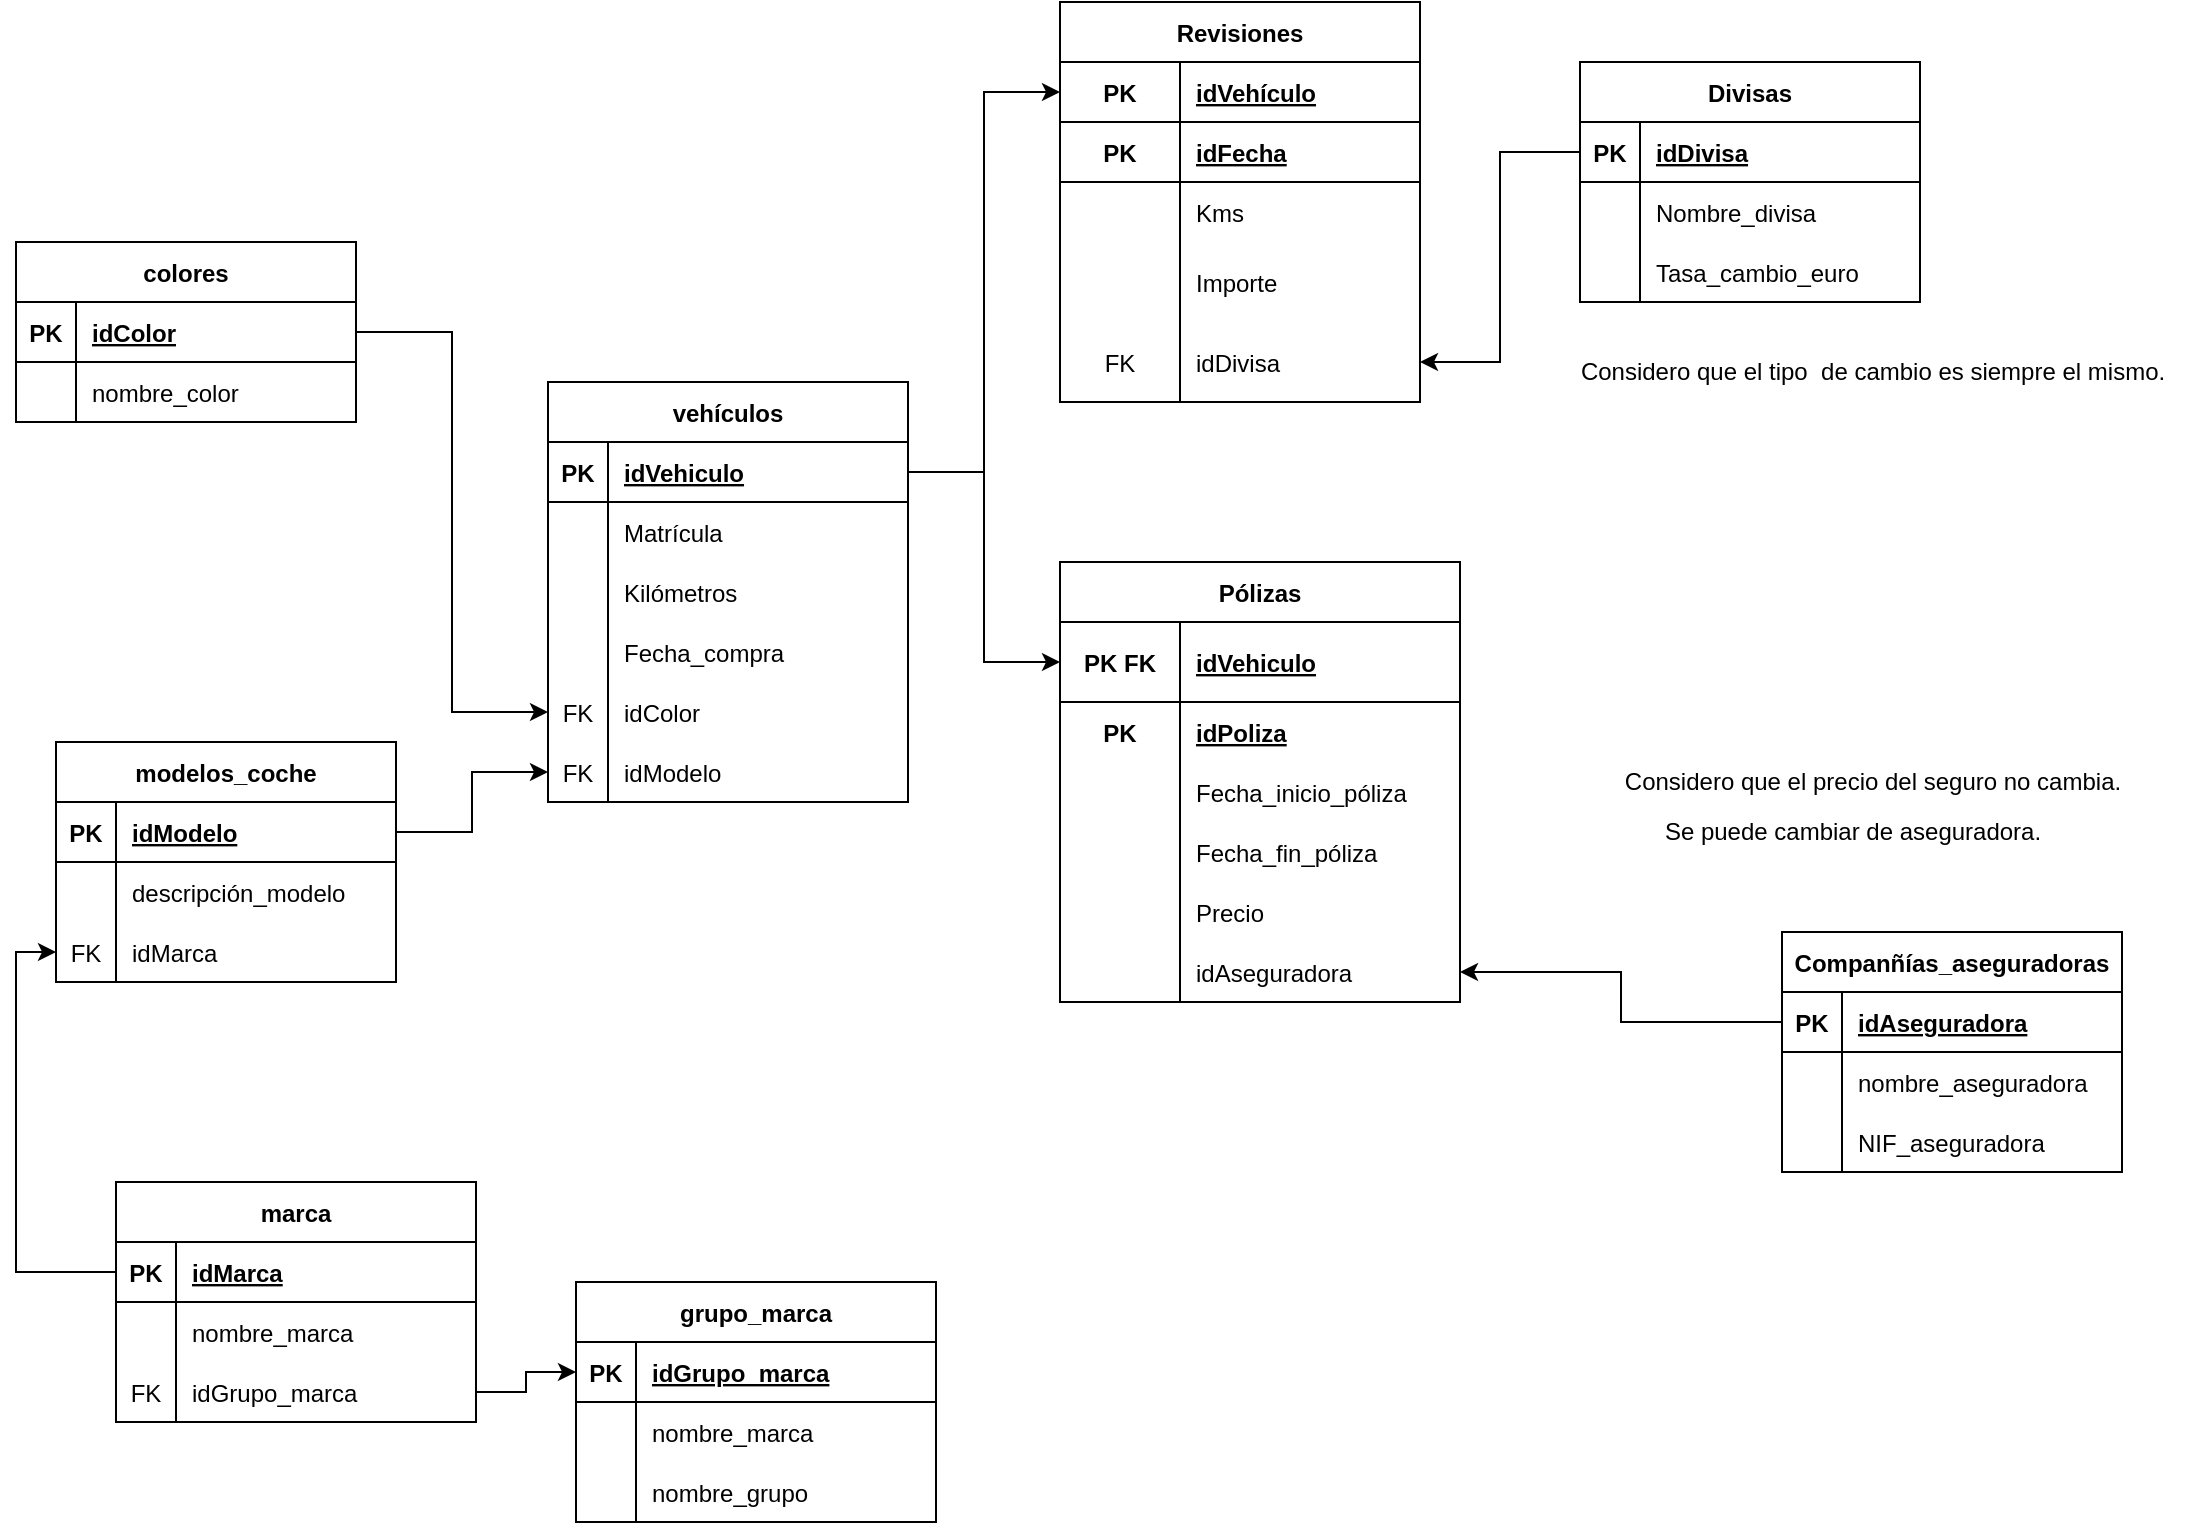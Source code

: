 <mxfile version="20.6.0" type="device"><diagram id="9M0oQ-GE_TepDPAATv48" name="Página-1"><mxGraphModel dx="1694" dy="961" grid="1" gridSize="10" guides="1" tooltips="1" connect="1" arrows="1" fold="1" page="1" pageScale="1" pageWidth="1169" pageHeight="827" math="0" shadow="0"><root><mxCell id="0"/><mxCell id="1" parent="0"/><mxCell id="S75rDJLfkWppwjzjZxan-27" value="vehículos" style="shape=table;startSize=30;container=1;collapsible=1;childLayout=tableLayout;fixedRows=1;rowLines=0;fontStyle=1;align=center;resizeLast=1;" parent="1" vertex="1"><mxGeometry x="343" y="220" width="180" height="210" as="geometry"/></mxCell><mxCell id="S75rDJLfkWppwjzjZxan-28" value="" style="shape=tableRow;horizontal=0;startSize=0;swimlaneHead=0;swimlaneBody=0;fillColor=none;collapsible=0;dropTarget=0;points=[[0,0.5],[1,0.5]];portConstraint=eastwest;top=0;left=0;right=0;bottom=1;" parent="S75rDJLfkWppwjzjZxan-27" vertex="1"><mxGeometry y="30" width="180" height="30" as="geometry"/></mxCell><mxCell id="S75rDJLfkWppwjzjZxan-29" value="PK" style="shape=partialRectangle;connectable=0;fillColor=none;top=0;left=0;bottom=0;right=0;fontStyle=1;overflow=hidden;" parent="S75rDJLfkWppwjzjZxan-28" vertex="1"><mxGeometry width="30" height="30" as="geometry"><mxRectangle width="30" height="30" as="alternateBounds"/></mxGeometry></mxCell><mxCell id="S75rDJLfkWppwjzjZxan-30" value="idVehiculo" style="shape=partialRectangle;connectable=0;fillColor=none;top=0;left=0;bottom=0;right=0;align=left;spacingLeft=6;fontStyle=5;overflow=hidden;" parent="S75rDJLfkWppwjzjZxan-28" vertex="1"><mxGeometry x="30" width="150" height="30" as="geometry"><mxRectangle width="150" height="30" as="alternateBounds"/></mxGeometry></mxCell><mxCell id="S75rDJLfkWppwjzjZxan-31" value="" style="shape=tableRow;horizontal=0;startSize=0;swimlaneHead=0;swimlaneBody=0;fillColor=none;collapsible=0;dropTarget=0;points=[[0,0.5],[1,0.5]];portConstraint=eastwest;top=0;left=0;right=0;bottom=0;" parent="S75rDJLfkWppwjzjZxan-27" vertex="1"><mxGeometry y="60" width="180" height="30" as="geometry"/></mxCell><mxCell id="S75rDJLfkWppwjzjZxan-32" value="" style="shape=partialRectangle;connectable=0;fillColor=none;top=0;left=0;bottom=0;right=0;editable=1;overflow=hidden;" parent="S75rDJLfkWppwjzjZxan-31" vertex="1"><mxGeometry width="30" height="30" as="geometry"><mxRectangle width="30" height="30" as="alternateBounds"/></mxGeometry></mxCell><mxCell id="S75rDJLfkWppwjzjZxan-33" value="Matrícula" style="shape=partialRectangle;connectable=0;fillColor=none;top=0;left=0;bottom=0;right=0;align=left;spacingLeft=6;overflow=hidden;" parent="S75rDJLfkWppwjzjZxan-31" vertex="1"><mxGeometry x="30" width="150" height="30" as="geometry"><mxRectangle width="150" height="30" as="alternateBounds"/></mxGeometry></mxCell><mxCell id="S75rDJLfkWppwjzjZxan-89" value="" style="shape=tableRow;horizontal=0;startSize=0;swimlaneHead=0;swimlaneBody=0;fillColor=none;collapsible=0;dropTarget=0;points=[[0,0.5],[1,0.5]];portConstraint=eastwest;top=0;left=0;right=0;bottom=0;" parent="S75rDJLfkWppwjzjZxan-27" vertex="1"><mxGeometry y="90" width="180" height="30" as="geometry"/></mxCell><mxCell id="S75rDJLfkWppwjzjZxan-90" value="" style="shape=partialRectangle;connectable=0;fillColor=none;top=0;left=0;bottom=0;right=0;editable=1;overflow=hidden;" parent="S75rDJLfkWppwjzjZxan-89" vertex="1"><mxGeometry width="30" height="30" as="geometry"><mxRectangle width="30" height="30" as="alternateBounds"/></mxGeometry></mxCell><mxCell id="S75rDJLfkWppwjzjZxan-91" value="Kilómetros" style="shape=partialRectangle;connectable=0;fillColor=none;top=0;left=0;bottom=0;right=0;align=left;spacingLeft=6;overflow=hidden;" parent="S75rDJLfkWppwjzjZxan-89" vertex="1"><mxGeometry x="30" width="150" height="30" as="geometry"><mxRectangle width="150" height="30" as="alternateBounds"/></mxGeometry></mxCell><mxCell id="S75rDJLfkWppwjzjZxan-98" value="" style="shape=tableRow;horizontal=0;startSize=0;swimlaneHead=0;swimlaneBody=0;fillColor=none;collapsible=0;dropTarget=0;points=[[0,0.5],[1,0.5]];portConstraint=eastwest;top=0;left=0;right=0;bottom=0;" parent="S75rDJLfkWppwjzjZxan-27" vertex="1"><mxGeometry y="120" width="180" height="30" as="geometry"/></mxCell><mxCell id="S75rDJLfkWppwjzjZxan-99" value="" style="shape=partialRectangle;connectable=0;fillColor=none;top=0;left=0;bottom=0;right=0;editable=1;overflow=hidden;" parent="S75rDJLfkWppwjzjZxan-98" vertex="1"><mxGeometry width="30" height="30" as="geometry"><mxRectangle width="30" height="30" as="alternateBounds"/></mxGeometry></mxCell><mxCell id="S75rDJLfkWppwjzjZxan-100" value="Fecha_compra" style="shape=partialRectangle;connectable=0;fillColor=none;top=0;left=0;bottom=0;right=0;align=left;spacingLeft=6;overflow=hidden;" parent="S75rDJLfkWppwjzjZxan-98" vertex="1"><mxGeometry x="30" width="150" height="30" as="geometry"><mxRectangle width="150" height="30" as="alternateBounds"/></mxGeometry></mxCell><mxCell id="S75rDJLfkWppwjzjZxan-177" value="" style="shape=tableRow;horizontal=0;startSize=0;swimlaneHead=0;swimlaneBody=0;fillColor=none;collapsible=0;dropTarget=0;points=[[0,0.5],[1,0.5]];portConstraint=eastwest;top=0;left=0;right=0;bottom=0;" parent="S75rDJLfkWppwjzjZxan-27" vertex="1"><mxGeometry y="150" width="180" height="30" as="geometry"/></mxCell><mxCell id="S75rDJLfkWppwjzjZxan-178" value="FK" style="shape=partialRectangle;connectable=0;fillColor=none;top=0;left=0;bottom=0;right=0;editable=1;overflow=hidden;" parent="S75rDJLfkWppwjzjZxan-177" vertex="1"><mxGeometry width="30" height="30" as="geometry"><mxRectangle width="30" height="30" as="alternateBounds"/></mxGeometry></mxCell><mxCell id="S75rDJLfkWppwjzjZxan-179" value="idColor" style="shape=partialRectangle;connectable=0;fillColor=none;top=0;left=0;bottom=0;right=0;align=left;spacingLeft=6;overflow=hidden;" parent="S75rDJLfkWppwjzjZxan-177" vertex="1"><mxGeometry x="30" width="150" height="30" as="geometry"><mxRectangle width="150" height="30" as="alternateBounds"/></mxGeometry></mxCell><mxCell id="S75rDJLfkWppwjzjZxan-182" value="" style="shape=tableRow;horizontal=0;startSize=0;swimlaneHead=0;swimlaneBody=0;fillColor=none;collapsible=0;dropTarget=0;points=[[0,0.5],[1,0.5]];portConstraint=eastwest;top=0;left=0;right=0;bottom=0;" parent="S75rDJLfkWppwjzjZxan-27" vertex="1"><mxGeometry y="180" width="180" height="30" as="geometry"/></mxCell><mxCell id="S75rDJLfkWppwjzjZxan-183" value="FK" style="shape=partialRectangle;connectable=0;fillColor=none;top=0;left=0;bottom=0;right=0;editable=1;overflow=hidden;" parent="S75rDJLfkWppwjzjZxan-182" vertex="1"><mxGeometry width="30" height="30" as="geometry"><mxRectangle width="30" height="30" as="alternateBounds"/></mxGeometry></mxCell><mxCell id="S75rDJLfkWppwjzjZxan-184" value="idModelo" style="shape=partialRectangle;connectable=0;fillColor=none;top=0;left=0;bottom=0;right=0;align=left;spacingLeft=6;overflow=hidden;" parent="S75rDJLfkWppwjzjZxan-182" vertex="1"><mxGeometry x="30" width="150" height="30" as="geometry"><mxRectangle width="150" height="30" as="alternateBounds"/></mxGeometry></mxCell><mxCell id="S75rDJLfkWppwjzjZxan-70" value="marca" style="shape=table;startSize=30;container=1;collapsible=1;childLayout=tableLayout;fixedRows=1;rowLines=0;fontStyle=1;align=center;resizeLast=1;" parent="1" vertex="1"><mxGeometry x="127" y="620" width="180" height="120" as="geometry"/></mxCell><mxCell id="S75rDJLfkWppwjzjZxan-71" value="" style="shape=tableRow;horizontal=0;startSize=0;swimlaneHead=0;swimlaneBody=0;fillColor=none;collapsible=0;dropTarget=0;points=[[0,0.5],[1,0.5]];portConstraint=eastwest;top=0;left=0;right=0;bottom=1;" parent="S75rDJLfkWppwjzjZxan-70" vertex="1"><mxGeometry y="30" width="180" height="30" as="geometry"/></mxCell><mxCell id="S75rDJLfkWppwjzjZxan-72" value="PK" style="shape=partialRectangle;connectable=0;fillColor=none;top=0;left=0;bottom=0;right=0;fontStyle=1;overflow=hidden;" parent="S75rDJLfkWppwjzjZxan-71" vertex="1"><mxGeometry width="30" height="30" as="geometry"><mxRectangle width="30" height="30" as="alternateBounds"/></mxGeometry></mxCell><mxCell id="S75rDJLfkWppwjzjZxan-73" value="idMarca" style="shape=partialRectangle;connectable=0;fillColor=none;top=0;left=0;bottom=0;right=0;align=left;spacingLeft=6;fontStyle=5;overflow=hidden;" parent="S75rDJLfkWppwjzjZxan-71" vertex="1"><mxGeometry x="30" width="150" height="30" as="geometry"><mxRectangle width="150" height="30" as="alternateBounds"/></mxGeometry></mxCell><mxCell id="S75rDJLfkWppwjzjZxan-74" value="" style="shape=tableRow;horizontal=0;startSize=0;swimlaneHead=0;swimlaneBody=0;fillColor=none;collapsible=0;dropTarget=0;points=[[0,0.5],[1,0.5]];portConstraint=eastwest;top=0;left=0;right=0;bottom=0;" parent="S75rDJLfkWppwjzjZxan-70" vertex="1"><mxGeometry y="60" width="180" height="30" as="geometry"/></mxCell><mxCell id="S75rDJLfkWppwjzjZxan-75" value="" style="shape=partialRectangle;connectable=0;fillColor=none;top=0;left=0;bottom=0;right=0;editable=1;overflow=hidden;" parent="S75rDJLfkWppwjzjZxan-74" vertex="1"><mxGeometry width="30" height="30" as="geometry"><mxRectangle width="30" height="30" as="alternateBounds"/></mxGeometry></mxCell><mxCell id="S75rDJLfkWppwjzjZxan-76" value="nombre_marca" style="shape=partialRectangle;connectable=0;fillColor=none;top=0;left=0;bottom=0;right=0;align=left;spacingLeft=6;overflow=hidden;" parent="S75rDJLfkWppwjzjZxan-74" vertex="1"><mxGeometry x="30" width="150" height="30" as="geometry"><mxRectangle width="150" height="30" as="alternateBounds"/></mxGeometry></mxCell><mxCell id="3E1ampWWFyma298r5oaz-1" value="" style="shape=tableRow;horizontal=0;startSize=0;swimlaneHead=0;swimlaneBody=0;fillColor=none;collapsible=0;dropTarget=0;points=[[0,0.5],[1,0.5]];portConstraint=eastwest;top=0;left=0;right=0;bottom=0;" vertex="1" parent="S75rDJLfkWppwjzjZxan-70"><mxGeometry y="90" width="180" height="30" as="geometry"/></mxCell><mxCell id="3E1ampWWFyma298r5oaz-2" value="FK" style="shape=partialRectangle;connectable=0;fillColor=none;top=0;left=0;bottom=0;right=0;editable=1;overflow=hidden;" vertex="1" parent="3E1ampWWFyma298r5oaz-1"><mxGeometry width="30" height="30" as="geometry"><mxRectangle width="30" height="30" as="alternateBounds"/></mxGeometry></mxCell><mxCell id="3E1ampWWFyma298r5oaz-3" value="idGrupo_marca" style="shape=partialRectangle;connectable=0;fillColor=none;top=0;left=0;bottom=0;right=0;align=left;spacingLeft=6;overflow=hidden;" vertex="1" parent="3E1ampWWFyma298r5oaz-1"><mxGeometry x="30" width="150" height="30" as="geometry"><mxRectangle width="150" height="30" as="alternateBounds"/></mxGeometry></mxCell><mxCell id="S75rDJLfkWppwjzjZxan-114" value="modelos_coche" style="shape=table;startSize=30;container=1;collapsible=1;childLayout=tableLayout;fixedRows=1;rowLines=0;fontStyle=1;align=center;resizeLast=1;" parent="1" vertex="1"><mxGeometry x="97" y="400" width="170" height="120" as="geometry"/></mxCell><mxCell id="S75rDJLfkWppwjzjZxan-115" value="" style="shape=tableRow;horizontal=0;startSize=0;swimlaneHead=0;swimlaneBody=0;fillColor=none;collapsible=0;dropTarget=0;points=[[0,0.5],[1,0.5]];portConstraint=eastwest;top=0;left=0;right=0;bottom=1;" parent="S75rDJLfkWppwjzjZxan-114" vertex="1"><mxGeometry y="30" width="170" height="30" as="geometry"/></mxCell><mxCell id="S75rDJLfkWppwjzjZxan-116" value="PK" style="shape=partialRectangle;connectable=0;fillColor=none;top=0;left=0;bottom=0;right=0;fontStyle=1;overflow=hidden;" parent="S75rDJLfkWppwjzjZxan-115" vertex="1"><mxGeometry width="30" height="30" as="geometry"><mxRectangle width="30" height="30" as="alternateBounds"/></mxGeometry></mxCell><mxCell id="S75rDJLfkWppwjzjZxan-117" value="idModelo" style="shape=partialRectangle;connectable=0;fillColor=none;top=0;left=0;bottom=0;right=0;align=left;spacingLeft=6;fontStyle=5;overflow=hidden;" parent="S75rDJLfkWppwjzjZxan-115" vertex="1"><mxGeometry x="30" width="140" height="30" as="geometry"><mxRectangle width="140" height="30" as="alternateBounds"/></mxGeometry></mxCell><mxCell id="S75rDJLfkWppwjzjZxan-118" value="" style="shape=tableRow;horizontal=0;startSize=0;swimlaneHead=0;swimlaneBody=0;fillColor=none;collapsible=0;dropTarget=0;points=[[0,0.5],[1,0.5]];portConstraint=eastwest;top=0;left=0;right=0;bottom=0;" parent="S75rDJLfkWppwjzjZxan-114" vertex="1"><mxGeometry y="60" width="170" height="30" as="geometry"/></mxCell><mxCell id="S75rDJLfkWppwjzjZxan-119" value="" style="shape=partialRectangle;connectable=0;fillColor=none;top=0;left=0;bottom=0;right=0;editable=1;overflow=hidden;" parent="S75rDJLfkWppwjzjZxan-118" vertex="1"><mxGeometry width="30" height="30" as="geometry"><mxRectangle width="30" height="30" as="alternateBounds"/></mxGeometry></mxCell><mxCell id="S75rDJLfkWppwjzjZxan-120" value="descripción_modelo" style="shape=partialRectangle;connectable=0;fillColor=none;top=0;left=0;bottom=0;right=0;align=left;spacingLeft=6;overflow=hidden;" parent="S75rDJLfkWppwjzjZxan-118" vertex="1"><mxGeometry x="30" width="140" height="30" as="geometry"><mxRectangle width="140" height="30" as="alternateBounds"/></mxGeometry></mxCell><mxCell id="5vTx8HIpdhsb7B2dKbrQ-62" value="" style="shape=tableRow;horizontal=0;startSize=0;swimlaneHead=0;swimlaneBody=0;fillColor=none;collapsible=0;dropTarget=0;points=[[0,0.5],[1,0.5]];portConstraint=eastwest;top=0;left=0;right=0;bottom=0;" parent="S75rDJLfkWppwjzjZxan-114" vertex="1"><mxGeometry y="90" width="170" height="30" as="geometry"/></mxCell><mxCell id="5vTx8HIpdhsb7B2dKbrQ-63" value="FK" style="shape=partialRectangle;connectable=0;fillColor=none;top=0;left=0;bottom=0;right=0;editable=1;overflow=hidden;" parent="5vTx8HIpdhsb7B2dKbrQ-62" vertex="1"><mxGeometry width="30" height="30" as="geometry"><mxRectangle width="30" height="30" as="alternateBounds"/></mxGeometry></mxCell><mxCell id="5vTx8HIpdhsb7B2dKbrQ-64" value="idMarca" style="shape=partialRectangle;connectable=0;fillColor=none;top=0;left=0;bottom=0;right=0;align=left;spacingLeft=6;overflow=hidden;" parent="5vTx8HIpdhsb7B2dKbrQ-62" vertex="1"><mxGeometry x="30" width="140" height="30" as="geometry"><mxRectangle width="140" height="30" as="alternateBounds"/></mxGeometry></mxCell><mxCell id="S75rDJLfkWppwjzjZxan-140" value="Companñías_aseguradoras" style="shape=table;startSize=30;container=1;collapsible=1;childLayout=tableLayout;fixedRows=1;rowLines=0;fontStyle=1;align=center;resizeLast=1;" parent="1" vertex="1"><mxGeometry x="960" y="495" width="170" height="120" as="geometry"/></mxCell><mxCell id="S75rDJLfkWppwjzjZxan-141" value="" style="shape=tableRow;horizontal=0;startSize=0;swimlaneHead=0;swimlaneBody=0;fillColor=none;collapsible=0;dropTarget=0;points=[[0,0.5],[1,0.5]];portConstraint=eastwest;top=0;left=0;right=0;bottom=1;" parent="S75rDJLfkWppwjzjZxan-140" vertex="1"><mxGeometry y="30" width="170" height="30" as="geometry"/></mxCell><mxCell id="S75rDJLfkWppwjzjZxan-142" value="PK" style="shape=partialRectangle;connectable=0;fillColor=none;top=0;left=0;bottom=0;right=0;fontStyle=1;overflow=hidden;" parent="S75rDJLfkWppwjzjZxan-141" vertex="1"><mxGeometry width="30" height="30" as="geometry"><mxRectangle width="30" height="30" as="alternateBounds"/></mxGeometry></mxCell><mxCell id="S75rDJLfkWppwjzjZxan-143" value="idAseguradora" style="shape=partialRectangle;connectable=0;fillColor=none;top=0;left=0;bottom=0;right=0;align=left;spacingLeft=6;fontStyle=5;overflow=hidden;" parent="S75rDJLfkWppwjzjZxan-141" vertex="1"><mxGeometry x="30" width="140" height="30" as="geometry"><mxRectangle width="140" height="30" as="alternateBounds"/></mxGeometry></mxCell><mxCell id="S75rDJLfkWppwjzjZxan-144" value="" style="shape=tableRow;horizontal=0;startSize=0;swimlaneHead=0;swimlaneBody=0;fillColor=none;collapsible=0;dropTarget=0;points=[[0,0.5],[1,0.5]];portConstraint=eastwest;top=0;left=0;right=0;bottom=0;" parent="S75rDJLfkWppwjzjZxan-140" vertex="1"><mxGeometry y="60" width="170" height="30" as="geometry"/></mxCell><mxCell id="S75rDJLfkWppwjzjZxan-145" value="" style="shape=partialRectangle;connectable=0;fillColor=none;top=0;left=0;bottom=0;right=0;editable=1;overflow=hidden;" parent="S75rDJLfkWppwjzjZxan-144" vertex="1"><mxGeometry width="30" height="30" as="geometry"><mxRectangle width="30" height="30" as="alternateBounds"/></mxGeometry></mxCell><mxCell id="S75rDJLfkWppwjzjZxan-146" value="nombre_aseguradora" style="shape=partialRectangle;connectable=0;fillColor=none;top=0;left=0;bottom=0;right=0;align=left;spacingLeft=6;overflow=hidden;" parent="S75rDJLfkWppwjzjZxan-144" vertex="1"><mxGeometry x="30" width="140" height="30" as="geometry"><mxRectangle width="140" height="30" as="alternateBounds"/></mxGeometry></mxCell><mxCell id="S75rDJLfkWppwjzjZxan-147" value="" style="shape=tableRow;horizontal=0;startSize=0;swimlaneHead=0;swimlaneBody=0;fillColor=none;collapsible=0;dropTarget=0;points=[[0,0.5],[1,0.5]];portConstraint=eastwest;top=0;left=0;right=0;bottom=0;" parent="S75rDJLfkWppwjzjZxan-140" vertex="1"><mxGeometry y="90" width="170" height="30" as="geometry"/></mxCell><mxCell id="S75rDJLfkWppwjzjZxan-148" value="" style="shape=partialRectangle;connectable=0;fillColor=none;top=0;left=0;bottom=0;right=0;editable=1;overflow=hidden;" parent="S75rDJLfkWppwjzjZxan-147" vertex="1"><mxGeometry width="30" height="30" as="geometry"><mxRectangle width="30" height="30" as="alternateBounds"/></mxGeometry></mxCell><mxCell id="S75rDJLfkWppwjzjZxan-149" value="NIF_aseguradora" style="shape=partialRectangle;connectable=0;fillColor=none;top=0;left=0;bottom=0;right=0;align=left;spacingLeft=6;overflow=hidden;" parent="S75rDJLfkWppwjzjZxan-147" vertex="1"><mxGeometry x="30" width="140" height="30" as="geometry"><mxRectangle width="140" height="30" as="alternateBounds"/></mxGeometry></mxCell><mxCell id="S75rDJLfkWppwjzjZxan-153" value="colores" style="shape=table;startSize=30;container=1;collapsible=1;childLayout=tableLayout;fixedRows=1;rowLines=0;fontStyle=1;align=center;resizeLast=1;" parent="1" vertex="1"><mxGeometry x="77" y="150" width="170" height="90" as="geometry"/></mxCell><mxCell id="S75rDJLfkWppwjzjZxan-154" value="" style="shape=tableRow;horizontal=0;startSize=0;swimlaneHead=0;swimlaneBody=0;fillColor=none;collapsible=0;dropTarget=0;points=[[0,0.5],[1,0.5]];portConstraint=eastwest;top=0;left=0;right=0;bottom=1;" parent="S75rDJLfkWppwjzjZxan-153" vertex="1"><mxGeometry y="30" width="170" height="30" as="geometry"/></mxCell><mxCell id="S75rDJLfkWppwjzjZxan-155" value="PK" style="shape=partialRectangle;connectable=0;fillColor=none;top=0;left=0;bottom=0;right=0;fontStyle=1;overflow=hidden;" parent="S75rDJLfkWppwjzjZxan-154" vertex="1"><mxGeometry width="30" height="30" as="geometry"><mxRectangle width="30" height="30" as="alternateBounds"/></mxGeometry></mxCell><mxCell id="S75rDJLfkWppwjzjZxan-156" value="idColor" style="shape=partialRectangle;connectable=0;fillColor=none;top=0;left=0;bottom=0;right=0;align=left;spacingLeft=6;fontStyle=5;overflow=hidden;" parent="S75rDJLfkWppwjzjZxan-154" vertex="1"><mxGeometry x="30" width="140" height="30" as="geometry"><mxRectangle width="140" height="30" as="alternateBounds"/></mxGeometry></mxCell><mxCell id="S75rDJLfkWppwjzjZxan-157" value="" style="shape=tableRow;horizontal=0;startSize=0;swimlaneHead=0;swimlaneBody=0;fillColor=none;collapsible=0;dropTarget=0;points=[[0,0.5],[1,0.5]];portConstraint=eastwest;top=0;left=0;right=0;bottom=0;" parent="S75rDJLfkWppwjzjZxan-153" vertex="1"><mxGeometry y="60" width="170" height="30" as="geometry"/></mxCell><mxCell id="S75rDJLfkWppwjzjZxan-158" value="" style="shape=partialRectangle;connectable=0;fillColor=none;top=0;left=0;bottom=0;right=0;editable=1;overflow=hidden;" parent="S75rDJLfkWppwjzjZxan-157" vertex="1"><mxGeometry width="30" height="30" as="geometry"><mxRectangle width="30" height="30" as="alternateBounds"/></mxGeometry></mxCell><mxCell id="S75rDJLfkWppwjzjZxan-159" value="nombre_color" style="shape=partialRectangle;connectable=0;fillColor=none;top=0;left=0;bottom=0;right=0;align=left;spacingLeft=6;overflow=hidden;" parent="S75rDJLfkWppwjzjZxan-157" vertex="1"><mxGeometry x="30" width="140" height="30" as="geometry"><mxRectangle width="140" height="30" as="alternateBounds"/></mxGeometry></mxCell><mxCell id="S75rDJLfkWppwjzjZxan-198" value="Pólizas" style="shape=table;startSize=30;container=1;collapsible=1;childLayout=tableLayout;fixedRows=1;rowLines=0;fontStyle=1;align=center;resizeLast=1;" parent="1" vertex="1"><mxGeometry x="599" y="310" width="200" height="220" as="geometry"/></mxCell><mxCell id="S75rDJLfkWppwjzjZxan-202" value="" style="shape=tableRow;horizontal=0;startSize=0;swimlaneHead=0;swimlaneBody=0;fillColor=none;collapsible=0;dropTarget=0;points=[[0,0.5],[1,0.5]];portConstraint=eastwest;top=0;left=0;right=0;bottom=1;" parent="S75rDJLfkWppwjzjZxan-198" vertex="1"><mxGeometry y="30" width="200" height="40" as="geometry"/></mxCell><mxCell id="S75rDJLfkWppwjzjZxan-203" value="PK FK" style="shape=partialRectangle;connectable=0;fillColor=none;top=0;left=0;bottom=0;right=0;fontStyle=1;overflow=hidden;" parent="S75rDJLfkWppwjzjZxan-202" vertex="1"><mxGeometry width="60" height="40" as="geometry"><mxRectangle width="60" height="40" as="alternateBounds"/></mxGeometry></mxCell><mxCell id="S75rDJLfkWppwjzjZxan-204" value="idVehiculo" style="shape=partialRectangle;connectable=0;fillColor=none;top=0;left=0;bottom=0;right=0;align=left;spacingLeft=6;fontStyle=5;overflow=hidden;" parent="S75rDJLfkWppwjzjZxan-202" vertex="1"><mxGeometry x="60" width="140" height="40" as="geometry"><mxRectangle width="140" height="40" as="alternateBounds"/></mxGeometry></mxCell><mxCell id="S75rDJLfkWppwjzjZxan-199" value="" style="shape=tableRow;horizontal=0;startSize=0;swimlaneHead=0;swimlaneBody=0;fillColor=none;collapsible=0;dropTarget=0;points=[[0,0.5],[1,0.5]];portConstraint=eastwest;top=0;left=0;right=0;bottom=0;" parent="S75rDJLfkWppwjzjZxan-198" vertex="1"><mxGeometry y="70" width="200" height="30" as="geometry"/></mxCell><mxCell id="S75rDJLfkWppwjzjZxan-200" value="PK" style="shape=partialRectangle;connectable=0;fillColor=none;top=0;left=0;bottom=0;right=0;fontStyle=1;overflow=hidden;" parent="S75rDJLfkWppwjzjZxan-199" vertex="1"><mxGeometry width="60" height="30" as="geometry"><mxRectangle width="60" height="30" as="alternateBounds"/></mxGeometry></mxCell><mxCell id="S75rDJLfkWppwjzjZxan-201" value="idPoliza" style="shape=partialRectangle;connectable=0;fillColor=none;top=0;left=0;bottom=0;right=0;align=left;spacingLeft=6;fontStyle=5;overflow=hidden;" parent="S75rDJLfkWppwjzjZxan-199" vertex="1"><mxGeometry x="60" width="140" height="30" as="geometry"><mxRectangle width="140" height="30" as="alternateBounds"/></mxGeometry></mxCell><mxCell id="5vTx8HIpdhsb7B2dKbrQ-159" value="" style="shape=tableRow;horizontal=0;startSize=0;swimlaneHead=0;swimlaneBody=0;fillColor=none;collapsible=0;dropTarget=0;points=[[0,0.5],[1,0.5]];portConstraint=eastwest;top=0;left=0;right=0;bottom=0;" parent="S75rDJLfkWppwjzjZxan-198" vertex="1"><mxGeometry y="100" width="200" height="30" as="geometry"/></mxCell><mxCell id="5vTx8HIpdhsb7B2dKbrQ-160" value="" style="shape=partialRectangle;connectable=0;fillColor=none;top=0;left=0;bottom=0;right=0;editable=1;overflow=hidden;" parent="5vTx8HIpdhsb7B2dKbrQ-159" vertex="1"><mxGeometry width="60" height="30" as="geometry"><mxRectangle width="60" height="30" as="alternateBounds"/></mxGeometry></mxCell><mxCell id="5vTx8HIpdhsb7B2dKbrQ-161" value="Fecha_inicio_póliza" style="shape=partialRectangle;connectable=0;fillColor=none;top=0;left=0;bottom=0;right=0;align=left;spacingLeft=6;overflow=hidden;" parent="5vTx8HIpdhsb7B2dKbrQ-159" vertex="1"><mxGeometry x="60" width="140" height="30" as="geometry"><mxRectangle width="140" height="30" as="alternateBounds"/></mxGeometry></mxCell><mxCell id="5vTx8HIpdhsb7B2dKbrQ-162" value="" style="shape=tableRow;horizontal=0;startSize=0;swimlaneHead=0;swimlaneBody=0;fillColor=none;collapsible=0;dropTarget=0;points=[[0,0.5],[1,0.5]];portConstraint=eastwest;top=0;left=0;right=0;bottom=0;" parent="S75rDJLfkWppwjzjZxan-198" vertex="1"><mxGeometry y="130" width="200" height="30" as="geometry"/></mxCell><mxCell id="5vTx8HIpdhsb7B2dKbrQ-163" value="" style="shape=partialRectangle;connectable=0;fillColor=none;top=0;left=0;bottom=0;right=0;editable=1;overflow=hidden;" parent="5vTx8HIpdhsb7B2dKbrQ-162" vertex="1"><mxGeometry width="60" height="30" as="geometry"><mxRectangle width="60" height="30" as="alternateBounds"/></mxGeometry></mxCell><mxCell id="5vTx8HIpdhsb7B2dKbrQ-164" value="Fecha_fin_póliza" style="shape=partialRectangle;connectable=0;fillColor=none;top=0;left=0;bottom=0;right=0;align=left;spacingLeft=6;overflow=hidden;" parent="5vTx8HIpdhsb7B2dKbrQ-162" vertex="1"><mxGeometry x="60" width="140" height="30" as="geometry"><mxRectangle width="140" height="30" as="alternateBounds"/></mxGeometry></mxCell><mxCell id="3E1ampWWFyma298r5oaz-20" value="" style="shape=tableRow;horizontal=0;startSize=0;swimlaneHead=0;swimlaneBody=0;fillColor=none;collapsible=0;dropTarget=0;points=[[0,0.5],[1,0.5]];portConstraint=eastwest;top=0;left=0;right=0;bottom=0;" vertex="1" parent="S75rDJLfkWppwjzjZxan-198"><mxGeometry y="160" width="200" height="30" as="geometry"/></mxCell><mxCell id="3E1ampWWFyma298r5oaz-21" value="" style="shape=partialRectangle;connectable=0;fillColor=none;top=0;left=0;bottom=0;right=0;editable=1;overflow=hidden;" vertex="1" parent="3E1ampWWFyma298r5oaz-20"><mxGeometry width="60" height="30" as="geometry"><mxRectangle width="60" height="30" as="alternateBounds"/></mxGeometry></mxCell><mxCell id="3E1ampWWFyma298r5oaz-22" value="Precio" style="shape=partialRectangle;connectable=0;fillColor=none;top=0;left=0;bottom=0;right=0;align=left;spacingLeft=6;overflow=hidden;" vertex="1" parent="3E1ampWWFyma298r5oaz-20"><mxGeometry x="60" width="140" height="30" as="geometry"><mxRectangle width="140" height="30" as="alternateBounds"/></mxGeometry></mxCell><mxCell id="3E1ampWWFyma298r5oaz-27" value="" style="shape=tableRow;horizontal=0;startSize=0;swimlaneHead=0;swimlaneBody=0;fillColor=none;collapsible=0;dropTarget=0;points=[[0,0.5],[1,0.5]];portConstraint=eastwest;top=0;left=0;right=0;bottom=0;" vertex="1" parent="S75rDJLfkWppwjzjZxan-198"><mxGeometry y="190" width="200" height="30" as="geometry"/></mxCell><mxCell id="3E1ampWWFyma298r5oaz-28" value="" style="shape=partialRectangle;connectable=0;fillColor=none;top=0;left=0;bottom=0;right=0;editable=1;overflow=hidden;" vertex="1" parent="3E1ampWWFyma298r5oaz-27"><mxGeometry width="60" height="30" as="geometry"><mxRectangle width="60" height="30" as="alternateBounds"/></mxGeometry></mxCell><mxCell id="3E1ampWWFyma298r5oaz-29" value="idAseguradora" style="shape=partialRectangle;connectable=0;fillColor=none;top=0;left=0;bottom=0;right=0;align=left;spacingLeft=6;overflow=hidden;" vertex="1" parent="3E1ampWWFyma298r5oaz-27"><mxGeometry x="60" width="140" height="30" as="geometry"><mxRectangle width="140" height="30" as="alternateBounds"/></mxGeometry></mxCell><mxCell id="S75rDJLfkWppwjzjZxan-244" value="Revisiones" style="shape=table;startSize=30;container=1;collapsible=1;childLayout=tableLayout;fixedRows=1;rowLines=0;fontStyle=1;align=center;resizeLast=1;" parent="1" vertex="1"><mxGeometry x="599" y="30" width="180" height="200" as="geometry"/></mxCell><mxCell id="XJjNGkarSYqWa7xGuNki-23" value="" style="shape=tableRow;horizontal=0;startSize=0;swimlaneHead=0;swimlaneBody=0;fillColor=none;collapsible=0;dropTarget=0;points=[[0,0.5],[1,0.5]];portConstraint=eastwest;top=0;left=0;right=0;bottom=1;" parent="S75rDJLfkWppwjzjZxan-244" vertex="1"><mxGeometry y="30" width="180" height="30" as="geometry"/></mxCell><mxCell id="XJjNGkarSYqWa7xGuNki-24" value="PK" style="shape=partialRectangle;connectable=0;fillColor=none;top=0;left=0;bottom=0;right=0;fontStyle=1;overflow=hidden;" parent="XJjNGkarSYqWa7xGuNki-23" vertex="1"><mxGeometry width="60" height="30" as="geometry"><mxRectangle width="60" height="30" as="alternateBounds"/></mxGeometry></mxCell><mxCell id="XJjNGkarSYqWa7xGuNki-25" value="idVehículo" style="shape=partialRectangle;connectable=0;fillColor=none;top=0;left=0;bottom=0;right=0;align=left;spacingLeft=6;fontStyle=5;overflow=hidden;" parent="XJjNGkarSYqWa7xGuNki-23" vertex="1"><mxGeometry x="60" width="120" height="30" as="geometry"><mxRectangle width="120" height="30" as="alternateBounds"/></mxGeometry></mxCell><mxCell id="S75rDJLfkWppwjzjZxan-248" value="" style="shape=tableRow;horizontal=0;startSize=0;swimlaneHead=0;swimlaneBody=0;fillColor=none;collapsible=0;dropTarget=0;points=[[0,0.5],[1,0.5]];portConstraint=eastwest;top=0;left=0;right=0;bottom=1;" parent="S75rDJLfkWppwjzjZxan-244" vertex="1"><mxGeometry y="60" width="180" height="30" as="geometry"/></mxCell><mxCell id="S75rDJLfkWppwjzjZxan-249" value="PK" style="shape=partialRectangle;connectable=0;fillColor=none;top=0;left=0;bottom=0;right=0;fontStyle=1;overflow=hidden;" parent="S75rDJLfkWppwjzjZxan-248" vertex="1"><mxGeometry width="60" height="30" as="geometry"><mxRectangle width="60" height="30" as="alternateBounds"/></mxGeometry></mxCell><mxCell id="S75rDJLfkWppwjzjZxan-250" value="idFecha" style="shape=partialRectangle;connectable=0;fillColor=none;top=0;left=0;bottom=0;right=0;align=left;spacingLeft=6;fontStyle=5;overflow=hidden;" parent="S75rDJLfkWppwjzjZxan-248" vertex="1"><mxGeometry x="60" width="120" height="30" as="geometry"><mxRectangle width="120" height="30" as="alternateBounds"/></mxGeometry></mxCell><mxCell id="S75rDJLfkWppwjzjZxan-254" value="" style="shape=tableRow;horizontal=0;startSize=0;swimlaneHead=0;swimlaneBody=0;fillColor=none;collapsible=0;dropTarget=0;points=[[0,0.5],[1,0.5]];portConstraint=eastwest;top=0;left=0;right=0;bottom=0;" parent="S75rDJLfkWppwjzjZxan-244" vertex="1"><mxGeometry y="90" width="180" height="30" as="geometry"/></mxCell><mxCell id="S75rDJLfkWppwjzjZxan-255" value="" style="shape=partialRectangle;connectable=0;fillColor=none;top=0;left=0;bottom=0;right=0;editable=1;overflow=hidden;" parent="S75rDJLfkWppwjzjZxan-254" vertex="1"><mxGeometry width="60" height="30" as="geometry"><mxRectangle width="60" height="30" as="alternateBounds"/></mxGeometry></mxCell><mxCell id="S75rDJLfkWppwjzjZxan-256" value="Kms" style="shape=partialRectangle;connectable=0;fillColor=none;top=0;left=0;bottom=0;right=0;align=left;spacingLeft=6;overflow=hidden;" parent="S75rDJLfkWppwjzjZxan-254" vertex="1"><mxGeometry x="60" width="120" height="30" as="geometry"><mxRectangle width="120" height="30" as="alternateBounds"/></mxGeometry></mxCell><mxCell id="S75rDJLfkWppwjzjZxan-260" value="" style="shape=tableRow;horizontal=0;startSize=0;swimlaneHead=0;swimlaneBody=0;fillColor=none;collapsible=0;dropTarget=0;points=[[0,0.5],[1,0.5]];portConstraint=eastwest;top=0;left=0;right=0;bottom=0;" parent="S75rDJLfkWppwjzjZxan-244" vertex="1"><mxGeometry y="120" width="180" height="40" as="geometry"/></mxCell><mxCell id="S75rDJLfkWppwjzjZxan-261" value="" style="shape=partialRectangle;connectable=0;fillColor=none;top=0;left=0;bottom=0;right=0;editable=1;overflow=hidden;" parent="S75rDJLfkWppwjzjZxan-260" vertex="1"><mxGeometry width="60" height="40" as="geometry"><mxRectangle width="60" height="40" as="alternateBounds"/></mxGeometry></mxCell><mxCell id="S75rDJLfkWppwjzjZxan-262" value="Importe" style="shape=partialRectangle;connectable=0;fillColor=none;top=0;left=0;bottom=0;right=0;align=left;spacingLeft=6;overflow=hidden;" parent="S75rDJLfkWppwjzjZxan-260" vertex="1"><mxGeometry x="60" width="120" height="40" as="geometry"><mxRectangle width="120" height="40" as="alternateBounds"/></mxGeometry></mxCell><mxCell id="5vTx8HIpdhsb7B2dKbrQ-21" value="" style="shape=tableRow;horizontal=0;startSize=0;swimlaneHead=0;swimlaneBody=0;fillColor=none;collapsible=0;dropTarget=0;points=[[0,0.5],[1,0.5]];portConstraint=eastwest;top=0;left=0;right=0;bottom=0;" parent="S75rDJLfkWppwjzjZxan-244" vertex="1"><mxGeometry y="160" width="180" height="40" as="geometry"/></mxCell><mxCell id="5vTx8HIpdhsb7B2dKbrQ-22" value="FK" style="shape=partialRectangle;connectable=0;fillColor=none;top=0;left=0;bottom=0;right=0;editable=1;overflow=hidden;" parent="5vTx8HIpdhsb7B2dKbrQ-21" vertex="1"><mxGeometry width="60" height="40" as="geometry"><mxRectangle width="60" height="40" as="alternateBounds"/></mxGeometry></mxCell><mxCell id="5vTx8HIpdhsb7B2dKbrQ-23" value="idDivisa" style="shape=partialRectangle;connectable=0;fillColor=none;top=0;left=0;bottom=0;right=0;align=left;spacingLeft=6;overflow=hidden;" parent="5vTx8HIpdhsb7B2dKbrQ-21" vertex="1"><mxGeometry x="60" width="120" height="40" as="geometry"><mxRectangle width="120" height="40" as="alternateBounds"/></mxGeometry></mxCell><mxCell id="5vTx8HIpdhsb7B2dKbrQ-16" style="edgeStyle=orthogonalEdgeStyle;rounded=0;orthogonalLoop=1;jettySize=auto;html=1;entryX=0;entryY=0.5;entryDx=0;entryDy=0;" parent="1" source="S75rDJLfkWppwjzjZxan-28" target="S75rDJLfkWppwjzjZxan-202" edge="1"><mxGeometry relative="1" as="geometry"/></mxCell><mxCell id="5vTx8HIpdhsb7B2dKbrQ-18" style="edgeStyle=orthogonalEdgeStyle;rounded=0;orthogonalLoop=1;jettySize=auto;html=1;" parent="1" source="S75rDJLfkWppwjzjZxan-154" target="S75rDJLfkWppwjzjZxan-177" edge="1"><mxGeometry relative="1" as="geometry"/></mxCell><mxCell id="5vTx8HIpdhsb7B2dKbrQ-19" style="edgeStyle=orthogonalEdgeStyle;rounded=0;orthogonalLoop=1;jettySize=auto;html=1;entryX=0;entryY=0.5;entryDx=0;entryDy=0;" parent="1" source="S75rDJLfkWppwjzjZxan-115" target="S75rDJLfkWppwjzjZxan-182" edge="1"><mxGeometry relative="1" as="geometry"/></mxCell><mxCell id="5vTx8HIpdhsb7B2dKbrQ-27" style="edgeStyle=orthogonalEdgeStyle;rounded=0;orthogonalLoop=1;jettySize=auto;html=1;entryX=0;entryY=0.5;entryDx=0;entryDy=0;" parent="1" source="S75rDJLfkWppwjzjZxan-28" target="XJjNGkarSYqWa7xGuNki-23" edge="1"><mxGeometry relative="1" as="geometry"><mxPoint x="540" y="110" as="targetPoint"/></mxGeometry></mxCell><mxCell id="5vTx8HIpdhsb7B2dKbrQ-28" value="Divisas" style="shape=table;startSize=30;container=1;collapsible=1;childLayout=tableLayout;fixedRows=1;rowLines=0;fontStyle=1;align=center;resizeLast=1;" parent="1" vertex="1"><mxGeometry x="859" y="60" width="170" height="120" as="geometry"/></mxCell><mxCell id="5vTx8HIpdhsb7B2dKbrQ-44" value="" style="shape=tableRow;horizontal=0;startSize=0;swimlaneHead=0;swimlaneBody=0;fillColor=none;collapsible=0;dropTarget=0;points=[[0,0.5],[1,0.5]];portConstraint=eastwest;top=0;left=0;right=0;bottom=1;" parent="5vTx8HIpdhsb7B2dKbrQ-28" vertex="1"><mxGeometry y="30" width="170" height="30" as="geometry"/></mxCell><mxCell id="5vTx8HIpdhsb7B2dKbrQ-45" value="PK" style="shape=partialRectangle;connectable=0;fillColor=none;top=0;left=0;bottom=0;right=0;fontStyle=1;overflow=hidden;" parent="5vTx8HIpdhsb7B2dKbrQ-44" vertex="1"><mxGeometry width="30" height="30" as="geometry"><mxRectangle width="30" height="30" as="alternateBounds"/></mxGeometry></mxCell><mxCell id="5vTx8HIpdhsb7B2dKbrQ-46" value="idDivisa" style="shape=partialRectangle;connectable=0;fillColor=none;top=0;left=0;bottom=0;right=0;align=left;spacingLeft=6;fontStyle=5;overflow=hidden;" parent="5vTx8HIpdhsb7B2dKbrQ-44" vertex="1"><mxGeometry x="30" width="140" height="30" as="geometry"><mxRectangle width="140" height="30" as="alternateBounds"/></mxGeometry></mxCell><mxCell id="5vTx8HIpdhsb7B2dKbrQ-32" value="" style="shape=tableRow;horizontal=0;startSize=0;swimlaneHead=0;swimlaneBody=0;fillColor=none;collapsible=0;dropTarget=0;points=[[0,0.5],[1,0.5]];portConstraint=eastwest;top=0;left=0;right=0;bottom=0;" parent="5vTx8HIpdhsb7B2dKbrQ-28" vertex="1"><mxGeometry y="60" width="170" height="30" as="geometry"/></mxCell><mxCell id="5vTx8HIpdhsb7B2dKbrQ-33" value="" style="shape=partialRectangle;connectable=0;fillColor=none;top=0;left=0;bottom=0;right=0;editable=1;overflow=hidden;" parent="5vTx8HIpdhsb7B2dKbrQ-32" vertex="1"><mxGeometry width="30" height="30" as="geometry"><mxRectangle width="30" height="30" as="alternateBounds"/></mxGeometry></mxCell><mxCell id="5vTx8HIpdhsb7B2dKbrQ-34" value="Nombre_divisa" style="shape=partialRectangle;connectable=0;fillColor=none;top=0;left=0;bottom=0;right=0;align=left;spacingLeft=6;overflow=hidden;" parent="5vTx8HIpdhsb7B2dKbrQ-32" vertex="1"><mxGeometry x="30" width="140" height="30" as="geometry"><mxRectangle width="140" height="30" as="alternateBounds"/></mxGeometry></mxCell><mxCell id="3E1ampWWFyma298r5oaz-16" value="" style="shape=tableRow;horizontal=0;startSize=0;swimlaneHead=0;swimlaneBody=0;fillColor=none;collapsible=0;dropTarget=0;points=[[0,0.5],[1,0.5]];portConstraint=eastwest;top=0;left=0;right=0;bottom=0;" vertex="1" parent="5vTx8HIpdhsb7B2dKbrQ-28"><mxGeometry y="90" width="170" height="30" as="geometry"/></mxCell><mxCell id="3E1ampWWFyma298r5oaz-17" value="" style="shape=partialRectangle;connectable=0;fillColor=none;top=0;left=0;bottom=0;right=0;editable=1;overflow=hidden;" vertex="1" parent="3E1ampWWFyma298r5oaz-16"><mxGeometry width="30" height="30" as="geometry"><mxRectangle width="30" height="30" as="alternateBounds"/></mxGeometry></mxCell><mxCell id="3E1ampWWFyma298r5oaz-18" value="Tasa_cambio_euro" style="shape=partialRectangle;connectable=0;fillColor=none;top=0;left=0;bottom=0;right=0;align=left;spacingLeft=6;overflow=hidden;" vertex="1" parent="3E1ampWWFyma298r5oaz-16"><mxGeometry x="30" width="140" height="30" as="geometry"><mxRectangle width="140" height="30" as="alternateBounds"/></mxGeometry></mxCell><mxCell id="5vTx8HIpdhsb7B2dKbrQ-49" style="edgeStyle=orthogonalEdgeStyle;rounded=0;orthogonalLoop=1;jettySize=auto;html=1;" parent="1" source="5vTx8HIpdhsb7B2dKbrQ-44" target="5vTx8HIpdhsb7B2dKbrQ-21" edge="1"><mxGeometry relative="1" as="geometry"/></mxCell><mxCell id="5vTx8HIpdhsb7B2dKbrQ-131" style="edgeStyle=orthogonalEdgeStyle;rounded=0;orthogonalLoop=1;jettySize=auto;html=1;entryX=1;entryY=0.5;entryDx=0;entryDy=0;" parent="1" source="S75rDJLfkWppwjzjZxan-141" target="3E1ampWWFyma298r5oaz-27" edge="1"><mxGeometry relative="1" as="geometry"><mxPoint x="690" y="765.0" as="targetPoint"/></mxGeometry></mxCell><mxCell id="3E1ampWWFyma298r5oaz-4" style="edgeStyle=orthogonalEdgeStyle;rounded=0;orthogonalLoop=1;jettySize=auto;html=1;entryX=0;entryY=0.5;entryDx=0;entryDy=0;" edge="1" parent="1" source="S75rDJLfkWppwjzjZxan-71" target="5vTx8HIpdhsb7B2dKbrQ-62"><mxGeometry relative="1" as="geometry"/></mxCell><mxCell id="3E1ampWWFyma298r5oaz-5" value="grupo_marca" style="shape=table;startSize=30;container=1;collapsible=1;childLayout=tableLayout;fixedRows=1;rowLines=0;fontStyle=1;align=center;resizeLast=1;" vertex="1" parent="1"><mxGeometry x="357" y="670" width="180" height="120" as="geometry"/></mxCell><mxCell id="3E1ampWWFyma298r5oaz-6" value="" style="shape=tableRow;horizontal=0;startSize=0;swimlaneHead=0;swimlaneBody=0;fillColor=none;collapsible=0;dropTarget=0;points=[[0,0.5],[1,0.5]];portConstraint=eastwest;top=0;left=0;right=0;bottom=1;" vertex="1" parent="3E1ampWWFyma298r5oaz-5"><mxGeometry y="30" width="180" height="30" as="geometry"/></mxCell><mxCell id="3E1ampWWFyma298r5oaz-7" value="PK" style="shape=partialRectangle;connectable=0;fillColor=none;top=0;left=0;bottom=0;right=0;fontStyle=1;overflow=hidden;" vertex="1" parent="3E1ampWWFyma298r5oaz-6"><mxGeometry width="30" height="30" as="geometry"><mxRectangle width="30" height="30" as="alternateBounds"/></mxGeometry></mxCell><mxCell id="3E1ampWWFyma298r5oaz-8" value="idGrupo_marca" style="shape=partialRectangle;connectable=0;fillColor=none;top=0;left=0;bottom=0;right=0;align=left;spacingLeft=6;fontStyle=5;overflow=hidden;" vertex="1" parent="3E1ampWWFyma298r5oaz-6"><mxGeometry x="30" width="150" height="30" as="geometry"><mxRectangle width="150" height="30" as="alternateBounds"/></mxGeometry></mxCell><mxCell id="3E1ampWWFyma298r5oaz-9" value="" style="shape=tableRow;horizontal=0;startSize=0;swimlaneHead=0;swimlaneBody=0;fillColor=none;collapsible=0;dropTarget=0;points=[[0,0.5],[1,0.5]];portConstraint=eastwest;top=0;left=0;right=0;bottom=0;" vertex="1" parent="3E1ampWWFyma298r5oaz-5"><mxGeometry y="60" width="180" height="30" as="geometry"/></mxCell><mxCell id="3E1ampWWFyma298r5oaz-10" value="" style="shape=partialRectangle;connectable=0;fillColor=none;top=0;left=0;bottom=0;right=0;editable=1;overflow=hidden;" vertex="1" parent="3E1ampWWFyma298r5oaz-9"><mxGeometry width="30" height="30" as="geometry"><mxRectangle width="30" height="30" as="alternateBounds"/></mxGeometry></mxCell><mxCell id="3E1ampWWFyma298r5oaz-11" value="nombre_marca" style="shape=partialRectangle;connectable=0;fillColor=none;top=0;left=0;bottom=0;right=0;align=left;spacingLeft=6;overflow=hidden;" vertex="1" parent="3E1ampWWFyma298r5oaz-9"><mxGeometry x="30" width="150" height="30" as="geometry"><mxRectangle width="150" height="30" as="alternateBounds"/></mxGeometry></mxCell><mxCell id="3E1ampWWFyma298r5oaz-12" value="" style="shape=tableRow;horizontal=0;startSize=0;swimlaneHead=0;swimlaneBody=0;fillColor=none;collapsible=0;dropTarget=0;points=[[0,0.5],[1,0.5]];portConstraint=eastwest;top=0;left=0;right=0;bottom=0;" vertex="1" parent="3E1ampWWFyma298r5oaz-5"><mxGeometry y="90" width="180" height="30" as="geometry"/></mxCell><mxCell id="3E1ampWWFyma298r5oaz-13" value="" style="shape=partialRectangle;connectable=0;fillColor=none;top=0;left=0;bottom=0;right=0;editable=1;overflow=hidden;" vertex="1" parent="3E1ampWWFyma298r5oaz-12"><mxGeometry width="30" height="30" as="geometry"><mxRectangle width="30" height="30" as="alternateBounds"/></mxGeometry></mxCell><mxCell id="3E1ampWWFyma298r5oaz-14" value="nombre_grupo" style="shape=partialRectangle;connectable=0;fillColor=none;top=0;left=0;bottom=0;right=0;align=left;spacingLeft=6;overflow=hidden;" vertex="1" parent="3E1ampWWFyma298r5oaz-12"><mxGeometry x="30" width="150" height="30" as="geometry"><mxRectangle width="150" height="30" as="alternateBounds"/></mxGeometry></mxCell><mxCell id="3E1ampWWFyma298r5oaz-15" style="edgeStyle=orthogonalEdgeStyle;rounded=0;orthogonalLoop=1;jettySize=auto;html=1;entryX=0;entryY=0.5;entryDx=0;entryDy=0;" edge="1" parent="1" source="3E1ampWWFyma298r5oaz-1" target="3E1ampWWFyma298r5oaz-6"><mxGeometry relative="1" as="geometry"/></mxCell><mxCell id="3E1ampWWFyma298r5oaz-19" value="Considero que el tipo &amp;nbsp;de cambio es siempre el mismo." style="text;html=1;resizable=0;autosize=1;align=center;verticalAlign=middle;points=[];fillColor=none;strokeColor=none;rounded=0;" vertex="1" parent="1"><mxGeometry x="845" y="200" width="320" height="30" as="geometry"/></mxCell><mxCell id="3E1ampWWFyma298r5oaz-23" value="Considero que el precio del seguro no cambia." style="text;html=1;resizable=0;autosize=1;align=center;verticalAlign=middle;points=[];fillColor=none;strokeColor=none;rounded=0;" vertex="1" parent="1"><mxGeometry x="870" y="405" width="270" height="30" as="geometry"/></mxCell><mxCell id="3E1ampWWFyma298r5oaz-25" value="Se puede cambiar de aseguradora." style="text;html=1;resizable=0;autosize=1;align=center;verticalAlign=middle;points=[];fillColor=none;strokeColor=none;rounded=0;" vertex="1" parent="1"><mxGeometry x="890" y="430" width="210" height="30" as="geometry"/></mxCell></root></mxGraphModel></diagram></mxfile>